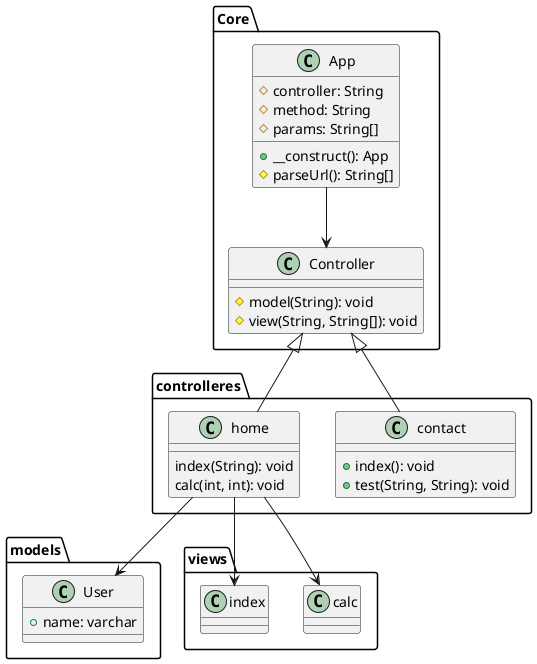 @startuml mvc_klassendiagramm

package Core <<Folder>> {
    class App{
        # controller: String
        # method: String
        # params: String[]

        + __construct(): App
        # parseUrl(): String[]
    }

    class Controller{
        # model(String): void
        # view(String, String[]): void
    }
}

package controlleres <<Folder>> {
    class contact{
        + index(): void
        + test(String, String): void
    }

    class home{
        index(String): void
        calc(int, int): void
    }
}

package models <<Folder>> {
    class User{
        + name: varchar
    }
}

package views <<Folder>> {
    class calc
    class index
}

App --> Controller
Controller <|-- home
Controller <|-- contact
home --> index
home --> calc
home --> User

@enduml